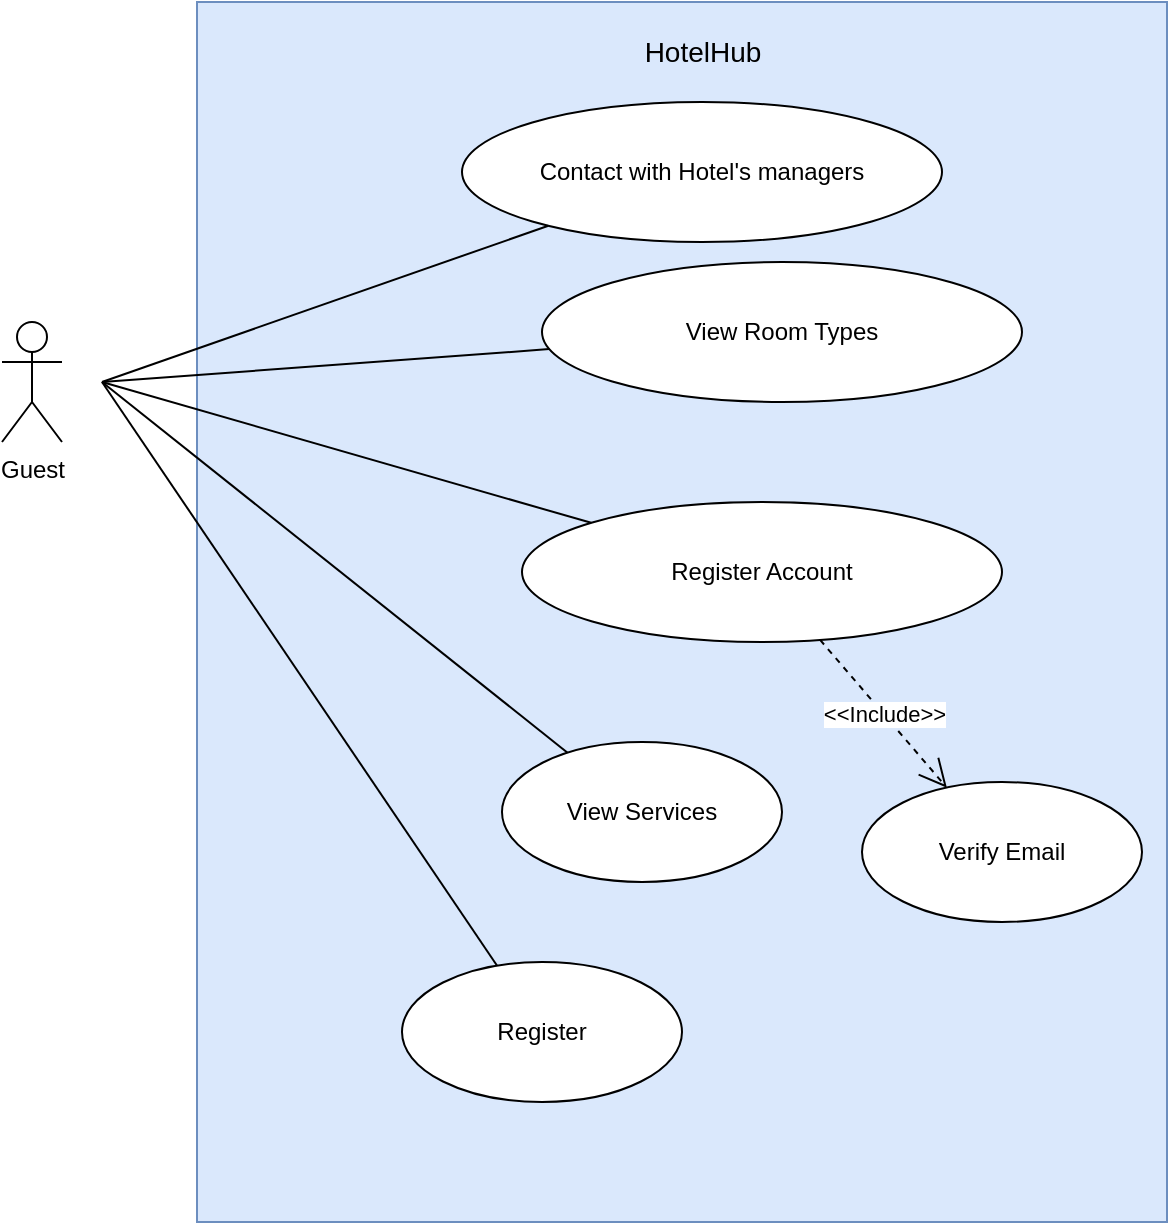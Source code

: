 <mxfile pages="4">
    <diagram name="UCs for Online-Guest" id="UUYAxm8IGaj5LylT6_vU">
        <mxGraphModel dx="1348" dy="1708" grid="1" gridSize="10" guides="1" tooltips="1" connect="1" arrows="1" fold="1" page="1" pageScale="1" pageWidth="827" pageHeight="1169" math="0" shadow="0">
            <root>
                <mxCell id="0"/>
                <mxCell id="1" parent="0"/>
                <mxCell id="2" value="" style="rounded=0;whiteSpace=wrap;html=1;fillColor=#dae8fc;strokeColor=#6c8ebf;align=left;" parent="1" vertex="1">
                    <mxGeometry x="367.5" y="-50" width="485" height="610" as="geometry"/>
                </mxCell>
                <mxCell id="gb1_gQOQjEjK0gqlClVg-5" value="Guest" style="shape=umlActor;verticalLabelPosition=bottom;verticalAlign=top;html=1;outlineConnect=0;" parent="1" vertex="1">
                    <mxGeometry x="270" y="110" width="30" height="60" as="geometry"/>
                </mxCell>
                <mxCell id="gb1_gQOQjEjK0gqlClVg-71" value="View Room Types" style="ellipse;whiteSpace=wrap;html=1;" parent="1" vertex="1">
                    <mxGeometry x="540" y="80" width="240" height="70" as="geometry"/>
                </mxCell>
                <mxCell id="gb1_gQOQjEjK0gqlClVg-74" value="" style="endArrow=none;html=1;rounded=0;" parent="1" target="gb1_gQOQjEjK0gqlClVg-71" edge="1">
                    <mxGeometry width="50" height="50" relative="1" as="geometry">
                        <mxPoint x="320" y="140" as="sourcePoint"/>
                        <mxPoint x="370" y="90" as="targetPoint"/>
                    </mxGeometry>
                </mxCell>
                <mxCell id="gb1_gQOQjEjK0gqlClVg-77" value="Register Account" style="ellipse;whiteSpace=wrap;html=1;" parent="1" vertex="1">
                    <mxGeometry x="530" y="200" width="240" height="70" as="geometry"/>
                </mxCell>
                <mxCell id="gb1_gQOQjEjK0gqlClVg-78" value="View Services" style="ellipse;whiteSpace=wrap;html=1;" parent="1" vertex="1">
                    <mxGeometry x="520" y="320" width="140" height="70" as="geometry"/>
                </mxCell>
                <mxCell id="gb1_gQOQjEjK0gqlClVg-81" value="Register" style="ellipse;whiteSpace=wrap;html=1;" parent="1" vertex="1">
                    <mxGeometry x="470" y="430" width="140" height="70" as="geometry"/>
                </mxCell>
                <mxCell id="gb1_gQOQjEjK0gqlClVg-85" value="" style="endArrow=none;html=1;rounded=0;" parent="1" target="gb1_gQOQjEjK0gqlClVg-77" edge="1">
                    <mxGeometry width="50" height="50" relative="1" as="geometry">
                        <mxPoint x="320" y="140" as="sourcePoint"/>
                        <mxPoint x="450" y="640" as="targetPoint"/>
                    </mxGeometry>
                </mxCell>
                <mxCell id="gb1_gQOQjEjK0gqlClVg-86" value="" style="endArrow=none;html=1;rounded=0;" parent="1" target="gb1_gQOQjEjK0gqlClVg-78" edge="1">
                    <mxGeometry width="50" height="50" relative="1" as="geometry">
                        <mxPoint x="320" y="140" as="sourcePoint"/>
                        <mxPoint x="450" y="640" as="targetPoint"/>
                    </mxGeometry>
                </mxCell>
                <mxCell id="gb1_gQOQjEjK0gqlClVg-89" value="" style="endArrow=none;html=1;rounded=0;" parent="1" target="gb1_gQOQjEjK0gqlClVg-81" edge="1">
                    <mxGeometry width="50" height="50" relative="1" as="geometry">
                        <mxPoint x="320" y="140" as="sourcePoint"/>
                        <mxPoint x="450" y="640" as="targetPoint"/>
                    </mxGeometry>
                </mxCell>
                <mxCell id="gb1_gQOQjEjK0gqlClVg-93" value="&amp;lt;&amp;lt;Include&amp;gt;&amp;gt;" style="endArrow=open;endSize=12;dashed=1;html=1;rounded=0;" parent="1" source="gb1_gQOQjEjK0gqlClVg-77" target="gb1_gQOQjEjK0gqlClVg-94" edge="1">
                    <mxGeometry width="160" relative="1" as="geometry">
                        <mxPoint x="670" y="280" as="sourcePoint"/>
                        <mxPoint x="510" y="470" as="targetPoint"/>
                        <Array as="points"/>
                    </mxGeometry>
                </mxCell>
                <mxCell id="gb1_gQOQjEjK0gqlClVg-94" value="Verify Email" style="ellipse;whiteSpace=wrap;html=1;" parent="1" vertex="1">
                    <mxGeometry x="700" y="340" width="140" height="70" as="geometry"/>
                </mxCell>
                <mxCell id="aTmPyMTQus4KjNJa9rsf-3" value="&lt;font style=&quot;font-size: 14px;&quot;&gt;HotelHub&lt;/font&gt;" style="text;html=1;align=center;verticalAlign=middle;resizable=0;points=[];autosize=1;strokeColor=none;fillColor=none;" parent="1" vertex="1">
                    <mxGeometry x="580" y="-40" width="80" height="30" as="geometry"/>
                </mxCell>
                <mxCell id="3" value="Contact with Hotel&#39;s managers" style="ellipse;whiteSpace=wrap;html=1;" vertex="1" parent="1">
                    <mxGeometry x="500" width="240" height="70" as="geometry"/>
                </mxCell>
                <mxCell id="4" value="" style="endArrow=none;html=1;rounded=0;" edge="1" parent="1" target="3">
                    <mxGeometry width="50" height="50" relative="1" as="geometry">
                        <mxPoint x="320" y="140" as="sourcePoint"/>
                        <mxPoint x="554" y="134" as="targetPoint"/>
                    </mxGeometry>
                </mxCell>
            </root>
        </mxGraphModel>
    </diagram>
    <diagram id="yP7Fj7oHT-WHHC3XObZ4" name="UCs for Customer">
        <mxGraphModel dx="1586" dy="634" grid="1" gridSize="10" guides="1" tooltips="1" connect="1" arrows="1" fold="1" page="1" pageScale="1" pageWidth="827" pageHeight="1169" math="0" shadow="0">
            <root>
                <mxCell id="0"/>
                <mxCell id="1" parent="0"/>
                <mxCell id="6gKidRqR57qKWLD1rREh-1" value="" style="whiteSpace=wrap;html=1;aspect=fixed;fillColor=#dae8fc;strokeColor=#6c8ebf;" parent="1" vertex="1">
                    <mxGeometry x="110" y="90" width="670" height="670" as="geometry"/>
                </mxCell>
                <mxCell id="jdnJ_0D07wWaDpS04h2k-12" value="Customer" style="shape=umlActor;verticalLabelPosition=bottom;verticalAlign=top;html=1;outlineConnect=0;" parent="1" vertex="1">
                    <mxGeometry x="30" y="370" width="30" height="60" as="geometry"/>
                </mxCell>
                <mxCell id="jdnJ_0D07wWaDpS04h2k-20" value="&lt;font style=&quot;font-size: 12px;&quot;&gt;&lt;b style=&quot;&quot;&gt;M&lt;/b&gt;&lt;/font&gt;" style="text;html=1;align=center;verticalAlign=middle;resizable=0;points=[];autosize=1;strokeColor=none;fillColor=none;" parent="1" vertex="1">
                    <mxGeometry x="20" y="350" width="30" height="30" as="geometry"/>
                </mxCell>
                <mxCell id="UQq5kFe5P4WevdxgdPki-1" value="&lt;br&gt;View Room&#39;s Types&lt;div&gt;&lt;br&gt;&lt;/div&gt;" style="ellipse;whiteSpace=wrap;html=1;" parent="1" vertex="1">
                    <mxGeometry x="205" y="150" width="180" height="50" as="geometry"/>
                </mxCell>
                <mxCell id="UQq5kFe5P4WevdxgdPki-4" value="Book Room" style="ellipse;whiteSpace=wrap;html=1;" parent="1" vertex="1">
                    <mxGeometry x="225.75" y="240" width="114.25" height="40" as="geometry"/>
                </mxCell>
                <mxCell id="UQq5kFe5P4WevdxgdPki-6" value="Make Payment" style="ellipse;whiteSpace=wrap;html=1;" parent="1" vertex="1">
                    <mxGeometry x="215.75" y="330" width="210" height="50" as="geometry"/>
                </mxCell>
                <mxCell id="UQq5kFe5P4WevdxgdPki-8" value="View Service" style="ellipse;whiteSpace=wrap;html=1;" parent="1" vertex="1">
                    <mxGeometry x="270" y="390" width="95" height="50" as="geometry"/>
                </mxCell>
                <mxCell id="UQq5kFe5P4WevdxgdPki-11" value="Booking history" style="ellipse;whiteSpace=wrap;html=1;" parent="1" vertex="1">
                    <mxGeometry x="247" y="620" width="87" height="40" as="geometry"/>
                </mxCell>
                <mxCell id="UQq5kFe5P4WevdxgdPki-13" value="Give Feedbacks" style="ellipse;whiteSpace=wrap;html=1;" parent="1" vertex="1">
                    <mxGeometry x="240" y="710" width="130" height="39.5" as="geometry"/>
                </mxCell>
                <mxCell id="UQq5kFe5P4WevdxgdPki-14" value="Check Rooms&#39; Availability" style="ellipse;whiteSpace=wrap;html=1;" parent="1" vertex="1">
                    <mxGeometry x="517" y="230" width="140" height="50" as="geometry"/>
                </mxCell>
                <mxCell id="UQq5kFe5P4WevdxgdPki-15" value="Login" style="ellipse;whiteSpace=wrap;html=1;" parent="1" vertex="1">
                    <mxGeometry x="657" y="400" width="90" height="50" as="geometry"/>
                </mxCell>
                <mxCell id="UQq5kFe5P4WevdxgdPki-16" value="Gain Loyalty Points" style="ellipse;whiteSpace=wrap;html=1;" parent="1" vertex="1">
                    <mxGeometry x="231.25" y="530" width="118.5" height="50" as="geometry"/>
                </mxCell>
                <mxCell id="UQq5kFe5P4WevdxgdPki-18" value="&lt;span data-end=&quot;362&quot; data-start=&quot;339&quot;&gt;Apply Discount Code&lt;/span&gt;" style="ellipse;whiteSpace=wrap;html=1;" parent="1" vertex="1">
                    <mxGeometry x="440" y="400" width="140" height="50" as="geometry"/>
                </mxCell>
                <mxCell id="UQq5kFe5P4WevdxgdPki-19" value="&amp;lt;&amp;lt;Include&amp;gt;&amp;gt;" style="endArrow=open;endSize=12;dashed=1;html=1;rounded=0;exitX=1;exitY=0;exitDx=0;exitDy=0;entryX=0.387;entryY=1.009;entryDx=0;entryDy=0;entryPerimeter=0;" parent="1" source="UQq5kFe5P4WevdxgdPki-11" target="UQq5kFe5P4WevdxgdPki-15" edge="1">
                    <mxGeometry width="160" relative="1" as="geometry">
                        <mxPoint x="380" y="629.29" as="sourcePoint"/>
                        <mxPoint x="540" y="629.29" as="targetPoint"/>
                    </mxGeometry>
                </mxCell>
                <mxCell id="UQq5kFe5P4WevdxgdPki-21" value="" style="endArrow=block;dashed=1;endFill=0;endSize=12;html=1;rounded=0;entryX=1;entryY=1;entryDx=0;entryDy=0;exitX=0;exitY=0;exitDx=0;exitDy=0;" parent="1" source="UQq5kFe5P4WevdxgdPki-18" target="UQq5kFe5P4WevdxgdPki-6" edge="1">
                    <mxGeometry width="160" relative="1" as="geometry">
                        <mxPoint x="340" y="430" as="sourcePoint"/>
                        <mxPoint x="500" y="430" as="targetPoint"/>
                    </mxGeometry>
                </mxCell>
                <mxCell id="UQq5kFe5P4WevdxgdPki-23" value="&amp;lt;&amp;lt;Extend&amp;gt;&amp;gt;" style="edgeLabel;html=1;align=center;verticalAlign=middle;resizable=0;points=[];" parent="UQq5kFe5P4WevdxgdPki-21" connectable="0" vertex="1">
                    <mxGeometry x="0.058" y="1" relative="1" as="geometry">
                        <mxPoint x="-1" as="offset"/>
                    </mxGeometry>
                </mxCell>
                <mxCell id="UQq5kFe5P4WevdxgdPki-22" value="&amp;lt;&amp;lt;Include&amp;gt;&amp;gt;" style="endArrow=open;endSize=12;dashed=1;html=1;rounded=0;entryX=0;entryY=0;entryDx=0;entryDy=0;exitX=0.956;exitY=0.886;exitDx=0;exitDy=0;exitPerimeter=0;" parent="1" source="UQq5kFe5P4WevdxgdPki-4" target="UQq5kFe5P4WevdxgdPki-15" edge="1">
                    <mxGeometry width="160" relative="1" as="geometry">
                        <mxPoint x="340" y="430" as="sourcePoint"/>
                        <mxPoint x="500" y="430" as="targetPoint"/>
                    </mxGeometry>
                </mxCell>
                <mxCell id="UQq5kFe5P4WevdxgdPki-24" value="&amp;lt;&amp;lt;Include&amp;gt;&amp;gt;" style="endArrow=open;endSize=12;dashed=1;html=1;rounded=0;" parent="1" edge="1">
                    <mxGeometry width="160" relative="1" as="geometry">
                        <mxPoint x="340" y="270" as="sourcePoint"/>
                        <mxPoint x="527" y="270" as="targetPoint"/>
                    </mxGeometry>
                </mxCell>
                <mxCell id="UQq5kFe5P4WevdxgdPki-25" value="&amp;lt;&amp;lt;Include&amp;gt;&amp;gt;" style="endArrow=open;endSize=12;dashed=1;html=1;rounded=0;exitX=0.339;exitY=1.032;exitDx=0;exitDy=0;exitPerimeter=0;entryX=0.232;entryY=0.123;entryDx=0;entryDy=0;entryPerimeter=0;" parent="1" source="UQq5kFe5P4WevdxgdPki-4" target="UQq5kFe5P4WevdxgdPki-6" edge="1">
                    <mxGeometry x="0.046" y="46" width="160" relative="1" as="geometry">
                        <mxPoint x="70" y="530" as="sourcePoint"/>
                        <mxPoint x="230" y="530" as="targetPoint"/>
                        <mxPoint as="offset"/>
                    </mxGeometry>
                </mxCell>
                <mxCell id="UQq5kFe5P4WevdxgdPki-26" value="" style="endArrow=none;html=1;rounded=0;entryX=0.044;entryY=0.706;entryDx=0;entryDy=0;entryPerimeter=0;" parent="1" target="UQq5kFe5P4WevdxgdPki-1" edge="1">
                    <mxGeometry width="50" height="50" relative="1" as="geometry">
                        <mxPoint x="70" y="400" as="sourcePoint"/>
                        <mxPoint x="390" y="440" as="targetPoint"/>
                    </mxGeometry>
                </mxCell>
                <mxCell id="UQq5kFe5P4WevdxgdPki-27" value="" style="endArrow=none;html=1;rounded=0;entryX=0.047;entryY=0.832;entryDx=0;entryDy=0;entryPerimeter=0;" parent="1" target="UQq5kFe5P4WevdxgdPki-4" edge="1">
                    <mxGeometry width="50" height="50" relative="1" as="geometry">
                        <mxPoint x="70" y="400" as="sourcePoint"/>
                        <mxPoint x="232" y="300" as="targetPoint"/>
                    </mxGeometry>
                </mxCell>
                <mxCell id="UQq5kFe5P4WevdxgdPki-28" value="" style="endArrow=none;html=1;rounded=0;entryX=0;entryY=0.5;entryDx=0;entryDy=0;" parent="1" target="UQq5kFe5P4WevdxgdPki-6" edge="1">
                    <mxGeometry width="50" height="50" relative="1" as="geometry">
                        <mxPoint x="70" y="400" as="sourcePoint"/>
                        <mxPoint x="390" y="440" as="targetPoint"/>
                    </mxGeometry>
                </mxCell>
                <mxCell id="UQq5kFe5P4WevdxgdPki-30" value="" style="endArrow=none;html=1;rounded=0;entryX=0;entryY=0.5;entryDx=0;entryDy=0;" parent="1" target="UQq5kFe5P4WevdxgdPki-8" edge="1">
                    <mxGeometry width="50" height="50" relative="1" as="geometry">
                        <mxPoint x="70" y="400" as="sourcePoint"/>
                        <mxPoint x="385" y="480" as="targetPoint"/>
                    </mxGeometry>
                </mxCell>
                <mxCell id="UQq5kFe5P4WevdxgdPki-32" value="" style="endArrow=none;html=1;rounded=0;entryX=0;entryY=0;entryDx=0;entryDy=0;" parent="1" target="UQq5kFe5P4WevdxgdPki-16" edge="1">
                    <mxGeometry width="50" height="50" relative="1" as="geometry">
                        <mxPoint x="70" y="400" as="sourcePoint"/>
                        <mxPoint x="390" y="440" as="targetPoint"/>
                    </mxGeometry>
                </mxCell>
                <mxCell id="UQq5kFe5P4WevdxgdPki-33" value="" style="endArrow=none;html=1;rounded=0;entryX=0.056;entryY=0.246;entryDx=0;entryDy=0;entryPerimeter=0;" parent="1" target="UQq5kFe5P4WevdxgdPki-11" edge="1">
                    <mxGeometry width="50" height="50" relative="1" as="geometry">
                        <mxPoint x="70" y="400" as="sourcePoint"/>
                        <mxPoint x="140" y="670" as="targetPoint"/>
                    </mxGeometry>
                </mxCell>
                <mxCell id="UQq5kFe5P4WevdxgdPki-34" value="" style="endArrow=none;html=1;rounded=0;entryX=0;entryY=0;entryDx=0;entryDy=0;" parent="1" target="UQq5kFe5P4WevdxgdPki-13" edge="1">
                    <mxGeometry width="50" height="50" relative="1" as="geometry">
                        <mxPoint x="70" y="400" as="sourcePoint"/>
                        <mxPoint x="390" y="440" as="targetPoint"/>
                    </mxGeometry>
                </mxCell>
                <mxCell id="mRIiTU6XPGJrWF04GFpg-1" value="&lt;font style=&quot;font-size: 18px;&quot;&gt;HotelHub&lt;/font&gt;" style="text;html=1;align=center;verticalAlign=middle;resizable=0;points=[];autosize=1;strokeColor=none;fillColor=none;" parent="1" vertex="1">
                    <mxGeometry x="397" y="105" width="100" height="40" as="geometry"/>
                </mxCell>
            </root>
        </mxGraphModel>
    </diagram>
    <diagram id="q-ga9_ek5Ry9_F8F7PjM" name="UCs for Receptionist">
        <mxGraphModel dx="1348" dy="539" grid="1" gridSize="10" guides="1" tooltips="1" connect="1" arrows="1" fold="1" page="1" pageScale="1" pageWidth="827" pageHeight="1169" math="0" shadow="0">
            <root>
                <mxCell id="0"/>
                <mxCell id="1" parent="0"/>
                <mxCell id="oM3ZgBSk0WkF0WwjBXat-1" value="" style="rounded=0;whiteSpace=wrap;html=1;fillColor=#dae8fc;strokeColor=#6c8ebf;" parent="1" vertex="1">
                    <mxGeometry x="130" y="200" width="630" height="820" as="geometry"/>
                </mxCell>
                <mxCell id="DQ7Vff3KMetGuW1LnDB--1" value="Receptionist&lt;div&gt;&lt;br&gt;&lt;/div&gt;" style="shape=umlActor;verticalLabelPosition=bottom;verticalAlign=top;html=1;outlineConnect=0;" parent="1" vertex="1">
                    <mxGeometry x="20" y="490" width="30" height="60" as="geometry"/>
                </mxCell>
                <mxCell id="DQ7Vff3KMetGuW1LnDB--4" value="&lt;div&gt;View Room List&lt;/div&gt;&lt;div&gt;&lt;br&gt;&lt;/div&gt;&lt;div&gt;Search&lt;/div&gt;&lt;div&gt;Sort&amp;nbsp;&lt;/div&gt;&lt;div&gt;&lt;br&gt;&lt;/div&gt;" style="ellipse;whiteSpace=wrap;html=1;" parent="1" vertex="1">
                    <mxGeometry x="220" y="290" width="220" height="80" as="geometry"/>
                </mxCell>
                <mxCell id="DQ7Vff3KMetGuW1LnDB--5" value="" style="endArrow=none;html=1;rounded=0;fontSize=12;startSize=8;endSize=8;curved=1;entryX=0.946;entryY=0.303;entryDx=0;entryDy=0;entryPerimeter=0;exitX=0.045;exitY=0.314;exitDx=0;exitDy=0;exitPerimeter=0;" parent="1" source="DQ7Vff3KMetGuW1LnDB--4" target="DQ7Vff3KMetGuW1LnDB--4" edge="1">
                    <mxGeometry width="50" height="50" relative="1" as="geometry">
                        <mxPoint x="210" y="370" as="sourcePoint"/>
                        <mxPoint x="460" y="360" as="targetPoint"/>
                    </mxGeometry>
                </mxCell>
                <mxCell id="DQ7Vff3KMetGuW1LnDB--6" value="Update Room Status" style="ellipse;whiteSpace=wrap;html=1;" parent="1" vertex="1">
                    <mxGeometry x="240" y="410" width="160" height="50" as="geometry"/>
                </mxCell>
                <mxCell id="DQ7Vff3KMetGuW1LnDB--7" value="&lt;div&gt;View Customer List&lt;/div&gt;&lt;div&gt;&lt;br&gt;&lt;/div&gt;&lt;div&gt;Search&lt;/div&gt;&lt;div&gt;Sort&amp;nbsp;&lt;/div&gt;&lt;div&gt;&lt;br&gt;&lt;/div&gt;" style="ellipse;whiteSpace=wrap;html=1;" parent="1" vertex="1">
                    <mxGeometry x="210" y="500" width="220" height="80" as="geometry"/>
                </mxCell>
                <mxCell id="DQ7Vff3KMetGuW1LnDB--8" value="" style="endArrow=none;html=1;rounded=0;fontSize=12;startSize=8;endSize=8;curved=1;entryX=0.955;entryY=0.294;entryDx=0;entryDy=0;entryPerimeter=0;" parent="1" target="DQ7Vff3KMetGuW1LnDB--7" edge="1">
                    <mxGeometry width="50" height="50" relative="1" as="geometry">
                        <mxPoint x="220" y="524" as="sourcePoint"/>
                        <mxPoint x="420" y="610" as="targetPoint"/>
                    </mxGeometry>
                </mxCell>
                <mxCell id="DQ7Vff3KMetGuW1LnDB--9" value="Walk-in Booking Acceptance" style="ellipse;whiteSpace=wrap;html=1;" parent="1" vertex="1">
                    <mxGeometry x="275" y="620" width="190" height="40" as="geometry"/>
                </mxCell>
                <mxCell id="DQ7Vff3KMetGuW1LnDB--10" value="Modify Booking" style="ellipse;whiteSpace=wrap;html=1;" parent="1" vertex="1">
                    <mxGeometry x="330" y="710" width="120" height="60" as="geometry"/>
                </mxCell>
                <mxCell id="DQ7Vff3KMetGuW1LnDB--11" value="Receive Payment" style="ellipse;whiteSpace=wrap;html=1;" parent="1" vertex="1">
                    <mxGeometry x="380" y="810" width="115" height="60" as="geometry"/>
                </mxCell>
                <mxCell id="DQ7Vff3KMetGuW1LnDB--12" value="Generate Invoice" style="ellipse;whiteSpace=wrap;html=1;" parent="1" vertex="1">
                    <mxGeometry x="227.5" y="940" width="120" height="60" as="geometry"/>
                </mxCell>
                <mxCell id="DQ7Vff3KMetGuW1LnDB--13" value="Search" style="ellipse;whiteSpace=wrap;html=1;" parent="1" vertex="1">
                    <mxGeometry x="620" y="290" width="110" height="55" as="geometry"/>
                </mxCell>
                <mxCell id="DQ7Vff3KMetGuW1LnDB--14" value="Sort" style="ellipse;whiteSpace=wrap;html=1;" parent="1" vertex="1">
                    <mxGeometry x="580" y="420" width="100" height="50" as="geometry"/>
                </mxCell>
                <mxCell id="DQ7Vff3KMetGuW1LnDB--15" value="Search" style="ellipse;whiteSpace=wrap;html=1;" parent="1" vertex="1">
                    <mxGeometry x="640" y="530" width="110" height="55" as="geometry"/>
                </mxCell>
                <mxCell id="DQ7Vff3KMetGuW1LnDB--16" value="Sort" style="ellipse;whiteSpace=wrap;html=1;" parent="1" vertex="1">
                    <mxGeometry x="590" y="640" width="100" height="50" as="geometry"/>
                </mxCell>
                <mxCell id="DQ7Vff3KMetGuW1LnDB--17" value="View Booking Details" style="ellipse;whiteSpace=wrap;html=1;" parent="1" vertex="1">
                    <mxGeometry x="520" y="790" width="180" height="60" as="geometry"/>
                </mxCell>
                <mxCell id="DQ7Vff3KMetGuW1LnDB--18" value="&amp;lt;&amp;lt;include&amp;gt;&amp;gt;" style="endArrow=open;endSize=12;dashed=1;html=1;rounded=0;fontSize=12;curved=1;exitX=1;exitY=0.5;exitDx=0;exitDy=0;" parent="1" source="DQ7Vff3KMetGuW1LnDB--10" target="DQ7Vff3KMetGuW1LnDB--17" edge="1">
                    <mxGeometry width="160" relative="1" as="geometry">
                        <mxPoint x="360" y="779.44" as="sourcePoint"/>
                        <mxPoint x="510" y="779" as="targetPoint"/>
                    </mxGeometry>
                </mxCell>
                <mxCell id="DQ7Vff3KMetGuW1LnDB--19" value="&amp;lt;&amp;lt;Extend&amp;gt;&amp;gt;" style="endArrow=open;endSize=12;dashed=1;html=1;rounded=0;fontSize=12;curved=1;entryX=0.975;entryY=0.694;entryDx=0;entryDy=0;entryPerimeter=0;exitX=0;exitY=0;exitDx=0;exitDy=0;" parent="1" source="DQ7Vff3KMetGuW1LnDB--16" target="DQ7Vff3KMetGuW1LnDB--7" edge="1">
                    <mxGeometry x="-0.099" y="-4" width="160" relative="1" as="geometry">
                        <mxPoint x="420" y="700" as="sourcePoint"/>
                        <mxPoint x="580" y="700" as="targetPoint"/>
                        <Array as="points">
                            <mxPoint x="520" y="610"/>
                        </Array>
                        <mxPoint as="offset"/>
                    </mxGeometry>
                </mxCell>
                <mxCell id="DQ7Vff3KMetGuW1LnDB--20" value="&amp;lt;&amp;lt;Extend&amp;gt;&amp;gt;" style="endArrow=open;endSize=12;dashed=1;html=1;rounded=0;fontSize=12;curved=1;entryX=1;entryY=0.5;entryDx=0;entryDy=0;" parent="1" target="DQ7Vff3KMetGuW1LnDB--7" edge="1">
                    <mxGeometry x="0.2" y="-1" width="160" relative="1" as="geometry">
                        <mxPoint x="640" y="540" as="sourcePoint"/>
                        <mxPoint x="440" y="549" as="targetPoint"/>
                        <Array as="points">
                            <mxPoint x="660" y="550"/>
                            <mxPoint x="540" y="540"/>
                        </Array>
                        <mxPoint as="offset"/>
                    </mxGeometry>
                </mxCell>
                <mxCell id="DQ7Vff3KMetGuW1LnDB--21" value="&amp;lt;&amp;lt;Extend&amp;gt;&amp;gt;" style="endArrow=open;endSize=12;dashed=1;html=1;rounded=0;fontSize=12;curved=1;entryX=0.975;entryY=0.694;entryDx=0;entryDy=0;entryPerimeter=0;exitX=0;exitY=0;exitDx=0;exitDy=0;" parent="1" edge="1">
                    <mxGeometry x="-0.1" y="-4" width="160" relative="1" as="geometry">
                        <mxPoint x="584" y="432" as="sourcePoint"/>
                        <mxPoint x="414" y="360" as="targetPoint"/>
                        <Array as="points">
                            <mxPoint x="500" y="394"/>
                        </Array>
                        <mxPoint as="offset"/>
                    </mxGeometry>
                </mxCell>
                <mxCell id="DQ7Vff3KMetGuW1LnDB--22" value="&amp;lt;&amp;lt;Extend&amp;gt;&amp;gt;" style="endArrow=open;endSize=12;dashed=1;html=1;rounded=0;fontSize=12;curved=1;entryX=0.975;entryY=0.694;entryDx=0;entryDy=0;entryPerimeter=0;exitX=0;exitY=0.5;exitDx=0;exitDy=0;" parent="1" source="DQ7Vff3KMetGuW1LnDB--13" edge="1">
                    <mxGeometry x="-0.0" y="1" width="160" relative="1" as="geometry">
                        <mxPoint x="610" y="392" as="sourcePoint"/>
                        <mxPoint x="440" y="320" as="targetPoint"/>
                        <Array as="points"/>
                        <mxPoint as="offset"/>
                    </mxGeometry>
                </mxCell>
                <mxCell id="DQ7Vff3KMetGuW1LnDB--23" value="" style="endArrow=none;html=1;rounded=0;fontSize=12;startSize=8;endSize=8;curved=1;entryX=0.053;entryY=0.7;entryDx=0;entryDy=0;entryPerimeter=0;" parent="1" target="DQ7Vff3KMetGuW1LnDB--4" edge="1">
                    <mxGeometry width="50" height="50" relative="1" as="geometry">
                        <mxPoint x="70" y="550" as="sourcePoint"/>
                        <mxPoint x="190" y="354" as="targetPoint"/>
                    </mxGeometry>
                </mxCell>
                <mxCell id="DQ7Vff3KMetGuW1LnDB--24" value="" style="endArrow=none;html=1;rounded=0;fontSize=12;startSize=8;endSize=8;curved=1;entryX=0.07;entryY=0.745;entryDx=0;entryDy=0;entryPerimeter=0;" parent="1" target="DQ7Vff3KMetGuW1LnDB--6" edge="1">
                    <mxGeometry width="50" height="50" relative="1" as="geometry">
                        <mxPoint x="70" y="550" as="sourcePoint"/>
                        <mxPoint x="252" y="470" as="targetPoint"/>
                    </mxGeometry>
                </mxCell>
                <mxCell id="DQ7Vff3KMetGuW1LnDB--25" value="" style="endArrow=none;html=1;rounded=0;fontSize=12;startSize=8;endSize=8;curved=1;entryX=0.25;entryY=0.062;entryDx=0;entryDy=0;entryPerimeter=0;" parent="1" target="DQ7Vff3KMetGuW1LnDB--9" edge="1">
                    <mxGeometry width="50" height="50" relative="1" as="geometry">
                        <mxPoint x="70" y="550" as="sourcePoint"/>
                        <mxPoint x="260" y="640" as="targetPoint"/>
                    </mxGeometry>
                </mxCell>
                <mxCell id="DQ7Vff3KMetGuW1LnDB--26" value="" style="endArrow=none;html=1;rounded=0;fontSize=12;startSize=8;endSize=8;curved=1;entryX=0.015;entryY=0.386;entryDx=0;entryDy=0;entryPerimeter=0;" parent="1" target="DQ7Vff3KMetGuW1LnDB--7" edge="1">
                    <mxGeometry width="50" height="50" relative="1" as="geometry">
                        <mxPoint x="70" y="550" as="sourcePoint"/>
                        <mxPoint x="200" y="520" as="targetPoint"/>
                    </mxGeometry>
                </mxCell>
                <mxCell id="DQ7Vff3KMetGuW1LnDB--27" value="" style="endArrow=none;html=1;rounded=0;fontSize=12;startSize=8;endSize=8;curved=1;" parent="1" target="DQ7Vff3KMetGuW1LnDB--10" edge="1">
                    <mxGeometry width="50" height="50" relative="1" as="geometry">
                        <mxPoint x="70" y="550" as="sourcePoint"/>
                        <mxPoint x="390" y="640" as="targetPoint"/>
                    </mxGeometry>
                </mxCell>
                <mxCell id="DQ7Vff3KMetGuW1LnDB--28" value="" style="endArrow=none;html=1;rounded=0;fontSize=12;startSize=8;endSize=8;curved=1;entryX=0;entryY=0;entryDx=0;entryDy=0;" parent="1" target="DQ7Vff3KMetGuW1LnDB--11" edge="1">
                    <mxGeometry width="50" height="50" relative="1" as="geometry">
                        <mxPoint x="70" y="550" as="sourcePoint"/>
                        <mxPoint x="240" y="660" as="targetPoint"/>
                    </mxGeometry>
                </mxCell>
                <mxCell id="DQ7Vff3KMetGuW1LnDB--29" value="" style="endArrow=none;html=1;rounded=0;fontSize=12;startSize=8;endSize=8;curved=1;entryX=0.09;entryY=0.233;entryDx=0;entryDy=0;entryPerimeter=0;" parent="1" target="DQ7Vff3KMetGuW1LnDB--12" edge="1">
                    <mxGeometry width="50" height="50" relative="1" as="geometry">
                        <mxPoint x="70" y="550" as="sourcePoint"/>
                        <mxPoint x="240" y="820" as="targetPoint"/>
                    </mxGeometry>
                </mxCell>
                <mxCell id="hLy27A7NQkv5bNYfbLKX-1" value="&lt;font style=&quot;font-size: 18px;&quot;&gt;HotelHub&lt;/font&gt;" style="text;html=1;align=center;verticalAlign=middle;resizable=0;points=[];autosize=1;strokeColor=none;fillColor=none;" parent="1" vertex="1">
                    <mxGeometry x="395" y="210" width="100" height="40" as="geometry"/>
                </mxCell>
                <mxCell id="aAznNovfPppVANw-q823-1" value="Check In/Out Confirmation" style="ellipse;whiteSpace=wrap;html=1;" vertex="1" parent="1">
                    <mxGeometry x="250" y="850" width="115" height="60" as="geometry"/>
                </mxCell>
                <mxCell id="aAznNovfPppVANw-q823-2" value="" style="endArrow=none;html=1;rounded=0;fontSize=12;startSize=8;endSize=8;curved=1;" edge="1" parent="1" target="aAznNovfPppVANw-q823-1">
                    <mxGeometry width="50" height="50" relative="1" as="geometry">
                        <mxPoint x="70" y="550" as="sourcePoint"/>
                        <mxPoint x="375" y="829" as="targetPoint"/>
                    </mxGeometry>
                </mxCell>
                <mxCell id="aAznNovfPppVANw-q823-3" value="&lt;span style=&quot;color: rgb(0, 0, 0); text-align: start; font-size: 10pt; font-family: Arial;&quot; data-sheets-root=&quot;1&quot;&gt;Assign room to booking orders page&lt;/span&gt;" style="ellipse;whiteSpace=wrap;html=1;" vertex="1" parent="1">
                    <mxGeometry x="400" y="880" width="140" height="60" as="geometry"/>
                </mxCell>
                <mxCell id="aAznNovfPppVANw-q823-4" value="" style="endArrow=none;html=1;rounded=0;fontSize=12;startSize=8;endSize=8;curved=1;entryX=0.057;entryY=0.283;entryDx=0;entryDy=0;entryPerimeter=0;" edge="1" parent="1" target="aAznNovfPppVANw-q823-3">
                    <mxGeometry width="50" height="50" relative="1" as="geometry">
                        <mxPoint x="70" y="550" as="sourcePoint"/>
                        <mxPoint x="407" y="829" as="targetPoint"/>
                    </mxGeometry>
                </mxCell>
            </root>
        </mxGraphModel>
    </diagram>
    <diagram id="BgvCkpG7qa3365wtNF8l" name="UCs for Manager">
        <mxGraphModel dx="5284" dy="2913" grid="1" gridSize="10" guides="1" tooltips="1" connect="1" arrows="1" fold="1" page="0" pageScale="1" pageWidth="827" pageHeight="1169" background="none" math="0" shadow="0">
            <root>
                <mxCell id="0"/>
                <mxCell id="1" parent="0"/>
                <mxCell id="AE3sRVwCtPUi37FoBuNn-4" value="" style="rounded=0;whiteSpace=wrap;html=1;fillColor=#dae8fc;strokeColor=#6c8ebf;" parent="1" vertex="1">
                    <mxGeometry x="-3630" y="-2390" width="1010" height="1730" as="geometry"/>
                </mxCell>
                <mxCell id="LJJnT18B9IQdikHcgreg-1" value="Manager" style="shape=umlActor;verticalLabelPosition=bottom;verticalAlign=top;html=1;" parent="1" vertex="1">
                    <mxGeometry x="-3710" y="-1720" width="30" height="60" as="geometry"/>
                </mxCell>
                <mxCell id="LJJnT18B9IQdikHcgreg-4" value="Receptionist" style="shape=umlActor;verticalLabelPosition=bottom;verticalAlign=top;html=1;" parent="1" vertex="1">
                    <mxGeometry x="-3710" y="-1920" width="30" height="60" as="geometry"/>
                </mxCell>
                <mxCell id="LJJnT18B9IQdikHcgreg-5" value="" style="endArrow=block;endSize=16;endFill=0;html=1;rounded=0;fontSize=12;curved=1;" parent="1" edge="1">
                    <mxGeometry width="160" relative="1" as="geometry">
                        <mxPoint x="-3695.34" y="-1730" as="sourcePoint"/>
                        <mxPoint x="-3695.34" y="-1830" as="targetPoint"/>
                    </mxGeometry>
                </mxCell>
                <mxCell id="LJJnT18B9IQdikHcgreg-7" value="&lt;b&gt;M&lt;/b&gt;" style="text;html=1;align=center;verticalAlign=middle;resizable=0;points=[];autosize=1;strokeColor=none;fillColor=none;fontSize=16;" parent="1" vertex="1">
                    <mxGeometry x="-3725" y="-1740" width="40" height="30" as="geometry"/>
                </mxCell>
                <mxCell id="LJJnT18B9IQdikHcgreg-8" value="&lt;b&gt;a&lt;/b&gt;" style="text;html=1;align=center;verticalAlign=middle;resizable=0;points=[];autosize=1;strokeColor=none;fillColor=none;fontSize=16;" parent="1" vertex="1">
                    <mxGeometry x="-3720" y="-1940" width="30" height="30" as="geometry"/>
                </mxCell>
                <mxCell id="LJJnT18B9IQdikHcgreg-9" value="Management Room" style="ellipse;whiteSpace=wrap;html=1;" parent="1" vertex="1">
                    <mxGeometry x="-3460" y="-2300" width="200" height="70" as="geometry"/>
                </mxCell>
                <mxCell id="LJJnT18B9IQdikHcgreg-11" value="Update Customer Info" style="ellipse;whiteSpace=wrap;html=1;" parent="1" vertex="1">
                    <mxGeometry x="-3460" y="-2060" width="200" height="70" as="geometry"/>
                </mxCell>
                <mxCell id="LJJnT18B9IQdikHcgreg-12" value="Add New Room" style="ellipse;whiteSpace=wrap;html=1;" parent="1" vertex="1">
                    <mxGeometry x="-3080" y="-2330" width="190" height="70" as="geometry"/>
                </mxCell>
                <mxCell id="LJJnT18B9IQdikHcgreg-13" value="Edit Room Details" style="ellipse;whiteSpace=wrap;html=1;" parent="1" vertex="1">
                    <mxGeometry x="-3080" y="-2180" width="190" height="70" as="geometry"/>
                </mxCell>
                <mxCell id="LJJnT18B9IQdikHcgreg-14" value="Delete Room" style="ellipse;whiteSpace=wrap;html=1;" parent="1" vertex="1">
                    <mxGeometry x="-3080" y="-2050" width="170" height="70" as="geometry"/>
                </mxCell>
                <mxCell id="LJJnT18B9IQdikHcgreg-15" style="edgeStyle=none;curved=1;rounded=0;orthogonalLoop=1;jettySize=auto;html=1;exitX=0.5;exitY=1;exitDx=0;exitDy=0;fontSize=12;startSize=8;endSize=8;" parent="1" source="LJJnT18B9IQdikHcgreg-13" target="LJJnT18B9IQdikHcgreg-13" edge="1">
                    <mxGeometry relative="1" as="geometry"/>
                </mxCell>
                <mxCell id="LJJnT18B9IQdikHcgreg-16" value="Management Bookings" style="ellipse;whiteSpace=wrap;html=1;" parent="1" vertex="1">
                    <mxGeometry x="-3420" y="-1950" width="240" height="70" as="geometry"/>
                </mxCell>
                <mxCell id="LJJnT18B9IQdikHcgreg-17" value="View All Bookings" style="ellipse;whiteSpace=wrap;html=1;" parent="1" vertex="1">
                    <mxGeometry x="-2890" y="-1940" width="190" height="70" as="geometry"/>
                </mxCell>
                <mxCell id="LJJnT18B9IQdikHcgreg-18" value="Confirm Payment" style="ellipse;whiteSpace=wrap;html=1;" parent="1" vertex="1">
                    <mxGeometry x="-3420" y="-1820" width="170" height="70" as="geometry"/>
                </mxCell>
                <mxCell id="LJJnT18B9IQdikHcgreg-19" value="View Revenue Reports" style="ellipse;whiteSpace=wrap;html=1;" parent="1" vertex="1">
                    <mxGeometry x="-3260" y="-1740" width="190" height="70" as="geometry"/>
                </mxCell>
                <mxCell id="LJJnT18B9IQdikHcgreg-20" value="Management Employee" style="ellipse;whiteSpace=wrap;html=1;" parent="1" vertex="1">
                    <mxGeometry x="-3470" y="-1680" width="200" height="70" as="geometry"/>
                </mxCell>
                <mxCell id="LJJnT18B9IQdikHcgreg-21" value="Assign Roles" style="ellipse;whiteSpace=wrap;html=1;" parent="1" vertex="1">
                    <mxGeometry x="-3440" y="-1510" width="140" height="70" as="geometry"/>
                </mxCell>
                <mxCell id="LJJnT18B9IQdikHcgreg-22" value="Management Service" style="ellipse;whiteSpace=wrap;html=1;" parent="1" vertex="1">
                    <mxGeometry x="-3420" y="-1390" width="200" height="70" as="geometry"/>
                </mxCell>
                <mxCell id="LJJnT18B9IQdikHcgreg-23" value="Management Utility" style="ellipse;whiteSpace=wrap;html=1;" parent="1" vertex="1">
                    <mxGeometry x="-3460" y="-1250" width="200" height="70" as="geometry"/>
                </mxCell>
                <mxCell id="LJJnT18B9IQdikHcgreg-24" value="View Service" style="ellipse;whiteSpace=wrap;html=1;" parent="1" vertex="1">
                    <mxGeometry x="-3160" y="-1570" width="140" height="70" as="geometry"/>
                </mxCell>
                <mxCell id="LJJnT18B9IQdikHcgreg-25" value="Add Service" style="ellipse;whiteSpace=wrap;html=1;" parent="1" vertex="1">
                    <mxGeometry x="-2930" y="-1540" width="140" height="70" as="geometry"/>
                </mxCell>
                <mxCell id="LJJnT18B9IQdikHcgreg-26" value="Update Service" style="ellipse;whiteSpace=wrap;html=1;" parent="1" vertex="1">
                    <mxGeometry x="-2800" y="-1430" width="140" height="70" as="geometry"/>
                </mxCell>
                <mxCell id="LJJnT18B9IQdikHcgreg-27" value="Delete Service" style="ellipse;whiteSpace=wrap;html=1;" parent="1" vertex="1">
                    <mxGeometry x="-2840" y="-1310" width="140" height="70" as="geometry"/>
                </mxCell>
                <mxCell id="LJJnT18B9IQdikHcgreg-28" value="Add Utility" style="ellipse;whiteSpace=wrap;html=1;" parent="1" vertex="1">
                    <mxGeometry x="-3090" y="-1250" width="140" height="70" as="geometry"/>
                </mxCell>
                <mxCell id="LJJnT18B9IQdikHcgreg-29" value="Delete Utility" style="ellipse;whiteSpace=wrap;html=1;" parent="1" vertex="1">
                    <mxGeometry x="-3380" y="-1070" width="140" height="70" as="geometry"/>
                </mxCell>
                <mxCell id="LJJnT18B9IQdikHcgreg-30" value="Update Promotion" style="ellipse;whiteSpace=wrap;html=1;" parent="1" vertex="1">
                    <mxGeometry x="-3170" y="-1140" width="140" height="70" as="geometry"/>
                </mxCell>
                <mxCell id="LJJnT18B9IQdikHcgreg-31" value="Management Promotion&lt;div&gt;&lt;br&gt;&lt;/div&gt;&lt;div&gt;&lt;br&gt;&lt;/div&gt;&lt;div&gt;&lt;br&gt;&lt;/div&gt;&lt;div&gt;Send&amp;nbsp;promotion&lt;/div&gt;" style="ellipse;whiteSpace=wrap;html=1;" parent="1" vertex="1">
                    <mxGeometry x="-3510" y="-900" width="380" height="90" as="geometry"/>
                </mxCell>
                <mxCell id="LJJnT18B9IQdikHcgreg-32" value="Add Promotion" style="ellipse;whiteSpace=wrap;html=1;" parent="1" vertex="1">
                    <mxGeometry x="-2990" y="-1040" width="190" height="70" as="geometry"/>
                </mxCell>
                <mxCell id="LJJnT18B9IQdikHcgreg-33" value="Update Promotion" style="ellipse;whiteSpace=wrap;html=1;" parent="1" vertex="1">
                    <mxGeometry x="-2865" y="-930" width="215" height="70" as="geometry"/>
                </mxCell>
                <mxCell id="LJJnT18B9IQdikHcgreg-35" value="Delete Promotion" style="ellipse;whiteSpace=wrap;html=1;" parent="1" vertex="1">
                    <mxGeometry x="-2980" y="-790" width="210" height="70" as="geometry"/>
                </mxCell>
                <mxCell id="LJJnT18B9IQdikHcgreg-36" value="" style="endArrow=none;html=1;rounded=0;fontSize=12;startSize=8;endSize=8;curved=1;entryX=0;entryY=0.5;entryDx=0;entryDy=0;" parent="1" target="LJJnT18B9IQdikHcgreg-18" edge="1">
                    <mxGeometry width="50" height="50" relative="1" as="geometry">
                        <mxPoint x="-3670" y="-1700" as="sourcePoint"/>
                        <mxPoint x="-3460" y="-1810" as="targetPoint"/>
                    </mxGeometry>
                </mxCell>
                <mxCell id="LJJnT18B9IQdikHcgreg-37" value="" style="endArrow=none;html=1;rounded=0;fontSize=12;startSize=8;endSize=8;curved=1;entryX=0.002;entryY=0.609;entryDx=0;entryDy=0;entryPerimeter=0;" parent="1" target="LJJnT18B9IQdikHcgreg-9" edge="1">
                    <mxGeometry width="50" height="50" relative="1" as="geometry">
                        <mxPoint x="-3670" y="-1700" as="sourcePoint"/>
                        <mxPoint x="-3430" y="-1830" as="targetPoint"/>
                    </mxGeometry>
                </mxCell>
                <mxCell id="LJJnT18B9IQdikHcgreg-39" value="" style="endArrow=none;html=1;rounded=0;fontSize=12;startSize=8;endSize=8;curved=1;entryX=0.042;entryY=0.723;entryDx=0;entryDy=0;entryPerimeter=0;" parent="1" target="LJJnT18B9IQdikHcgreg-11" edge="1">
                    <mxGeometry width="50" height="50" relative="1" as="geometry">
                        <mxPoint x="-3670" y="-1700" as="sourcePoint"/>
                        <mxPoint x="-3460" y="-1910" as="targetPoint"/>
                    </mxGeometry>
                </mxCell>
                <mxCell id="LJJnT18B9IQdikHcgreg-42" value="" style="endArrow=none;html=1;rounded=0;fontSize=12;startSize=8;endSize=8;curved=1;entryX=0;entryY=0.5;entryDx=0;entryDy=0;" parent="1" target="LJJnT18B9IQdikHcgreg-20" edge="1">
                    <mxGeometry width="50" height="50" relative="1" as="geometry">
                        <mxPoint x="-3670" y="-1700" as="sourcePoint"/>
                        <mxPoint x="-3430" y="-1530" as="targetPoint"/>
                    </mxGeometry>
                </mxCell>
                <mxCell id="LJJnT18B9IQdikHcgreg-43" value="" style="endArrow=none;html=1;rounded=0;fontSize=12;startSize=8;endSize=8;curved=1;entryX=0;entryY=0.5;entryDx=0;entryDy=0;" parent="1" target="LJJnT18B9IQdikHcgreg-19" edge="1">
                    <mxGeometry width="50" height="50" relative="1" as="geometry">
                        <mxPoint x="-3670" y="-1700" as="sourcePoint"/>
                        <mxPoint x="-3430" y="-1530" as="targetPoint"/>
                    </mxGeometry>
                </mxCell>
                <mxCell id="LJJnT18B9IQdikHcgreg-44" value="" style="endArrow=none;html=1;rounded=0;fontSize=12;startSize=8;endSize=8;curved=1;entryX=0.106;entryY=0.238;entryDx=0;entryDy=0;entryPerimeter=0;" parent="1" target="LJJnT18B9IQdikHcgreg-22" edge="1">
                    <mxGeometry width="50" height="50" relative="1" as="geometry">
                        <mxPoint x="-3670" y="-1700" as="sourcePoint"/>
                        <mxPoint x="-3430" y="-1420" as="targetPoint"/>
                    </mxGeometry>
                </mxCell>
                <mxCell id="LJJnT18B9IQdikHcgreg-45" value="" style="endArrow=none;html=1;rounded=0;fontSize=12;startSize=8;endSize=8;curved=1;entryX=0.104;entryY=0.222;entryDx=0;entryDy=0;entryPerimeter=0;" parent="1" target="LJJnT18B9IQdikHcgreg-23" edge="1">
                    <mxGeometry width="50" height="50" relative="1" as="geometry">
                        <mxPoint x="-3670" y="-1700" as="sourcePoint"/>
                        <mxPoint x="-3430" y="-1420" as="targetPoint"/>
                    </mxGeometry>
                </mxCell>
                <mxCell id="LJJnT18B9IQdikHcgreg-46" value="" style="endArrow=none;html=1;rounded=0;fontSize=12;startSize=8;endSize=8;curved=1;entryX=0.08;entryY=0.233;entryDx=0;entryDy=0;entryPerimeter=0;" parent="1" target="LJJnT18B9IQdikHcgreg-31" edge="1">
                    <mxGeometry width="50" height="50" relative="1" as="geometry">
                        <mxPoint x="-3670" y="-1700" as="sourcePoint"/>
                        <mxPoint x="-3240" y="-1460" as="targetPoint"/>
                    </mxGeometry>
                </mxCell>
                <mxCell id="LJJnT18B9IQdikHcgreg-47" value="&amp;lt;&amp;lt;Include&amp;gt;&amp;gt;" style="endArrow=open;endSize=12;dashed=1;html=1;rounded=0;fontSize=12;curved=1;entryX=0;entryY=0.5;entryDx=0;entryDy=0;" parent="1" target="LJJnT18B9IQdikHcgreg-17" edge="1">
                    <mxGeometry width="160" relative="1" as="geometry">
                        <mxPoint x="-3180" y="-1916" as="sourcePoint"/>
                        <mxPoint x="-3020" y="-1916" as="targetPoint"/>
                    </mxGeometry>
                </mxCell>
                <mxCell id="LJJnT18B9IQdikHcgreg-52" value="&amp;lt;&amp;lt;Include&amp;gt;&amp;gt;" style="endArrow=open;endSize=12;dashed=1;html=1;rounded=0;fontSize=12;curved=1;entryX=0;entryY=0;entryDx=0;entryDy=0;exitX=0.963;exitY=0.758;exitDx=0;exitDy=0;exitPerimeter=0;" parent="1" source="LJJnT18B9IQdikHcgreg-9" target="LJJnT18B9IQdikHcgreg-14" edge="1">
                    <mxGeometry width="160" relative="1" as="geometry">
                        <mxPoint x="-3110" y="-2070" as="sourcePoint"/>
                        <mxPoint x="-2820" y="-2059" as="targetPoint"/>
                    </mxGeometry>
                </mxCell>
                <mxCell id="LJJnT18B9IQdikHcgreg-53" value="&amp;lt;&amp;lt;Include&amp;gt;&amp;gt;" style="endArrow=open;endSize=12;dashed=1;html=1;rounded=0;fontSize=12;curved=1;entryX=0.014;entryY=0.649;entryDx=0;entryDy=0;exitX=0.95;exitY=0.714;exitDx=0;exitDy=0;exitPerimeter=0;entryPerimeter=0;" parent="1" source="LJJnT18B9IQdikHcgreg-9" target="LJJnT18B9IQdikHcgreg-12" edge="1">
                    <mxGeometry width="160" relative="1" as="geometry">
                        <mxPoint x="-3170" y="-2310" as="sourcePoint"/>
                        <mxPoint x="-2880" y="-2299" as="targetPoint"/>
                    </mxGeometry>
                </mxCell>
                <mxCell id="LJJnT18B9IQdikHcgreg-54" value="&amp;lt;&amp;lt;Include&amp;gt;&amp;gt;" style="endArrow=open;endSize=12;dashed=1;html=1;rounded=0;fontSize=12;curved=1;" parent="1" target="LJJnT18B9IQdikHcgreg-13" edge="1">
                    <mxGeometry width="160" relative="1" as="geometry">
                        <mxPoint x="-3270" y="-2250" as="sourcePoint"/>
                        <mxPoint x="-2900" y="-2219" as="targetPoint"/>
                    </mxGeometry>
                </mxCell>
                <mxCell id="LJJnT18B9IQdikHcgreg-55" value="&lt;b&gt;a&lt;/b&gt;" style="text;html=1;align=center;verticalAlign=middle;resizable=0;points=[];autosize=1;strokeColor=none;fillColor=none;fontSize=16;" parent="1" vertex="1">
                    <mxGeometry x="-3440" y="-2060" width="30" height="30" as="geometry"/>
                </mxCell>
                <mxCell id="LJJnT18B9IQdikHcgreg-56" value="&lt;b&gt;a&lt;/b&gt;" style="text;html=1;align=center;verticalAlign=middle;resizable=0;points=[];autosize=1;strokeColor=none;fillColor=none;fontSize=16;" parent="1" vertex="1">
                    <mxGeometry x="-3160" y="-1580" width="30" height="30" as="geometry"/>
                </mxCell>
                <mxCell id="LJJnT18B9IQdikHcgreg-57" value="&amp;lt;&amp;lt;Include&amp;gt;&amp;gt;" style="endArrow=open;endSize=12;dashed=1;html=1;rounded=0;fontSize=12;curved=1;entryX=0.055;entryY=0.733;entryDx=0;entryDy=0;entryPerimeter=0;exitX=0.735;exitY=0.038;exitDx=0;exitDy=0;exitPerimeter=0;" parent="1" source="LJJnT18B9IQdikHcgreg-22" target="LJJnT18B9IQdikHcgreg-25" edge="1">
                    <mxGeometry x="0.344" y="-2" width="160" relative="1" as="geometry">
                        <mxPoint x="-3230" y="-1450" as="sourcePoint"/>
                        <mxPoint x="-2940" y="-1439" as="targetPoint"/>
                        <mxPoint as="offset"/>
                    </mxGeometry>
                </mxCell>
                <mxCell id="LJJnT18B9IQdikHcgreg-58" value="&amp;lt;&amp;lt;Include&amp;gt;&amp;gt;" style="endArrow=open;endSize=12;dashed=1;html=1;rounded=0;fontSize=12;curved=1;" parent="1" edge="1">
                    <mxGeometry width="160" relative="1" as="geometry">
                        <mxPoint x="-3265" y="-1390" as="sourcePoint"/>
                        <mxPoint x="-2800" y="-1389.17" as="targetPoint"/>
                    </mxGeometry>
                </mxCell>
                <mxCell id="LJJnT18B9IQdikHcgreg-59" value="&amp;lt;&amp;lt;Include&amp;gt;&amp;gt;" style="endArrow=open;endSize=12;dashed=1;html=1;rounded=0;fontSize=12;curved=1;entryX=0;entryY=0.5;entryDx=0;entryDy=0;exitX=1;exitY=0.5;exitDx=0;exitDy=0;" parent="1" source="LJJnT18B9IQdikHcgreg-22" edge="1">
                    <mxGeometry width="160" relative="1" as="geometry">
                        <mxPoint x="-3120" y="-1300" as="sourcePoint"/>
                        <mxPoint x="-2830" y="-1289" as="targetPoint"/>
                    </mxGeometry>
                </mxCell>
                <mxCell id="LJJnT18B9IQdikHcgreg-60" value="&amp;lt;&amp;lt;Include&amp;gt;&amp;gt;" style="endArrow=open;endSize=12;dashed=1;html=1;rounded=0;fontSize=12;curved=1;entryX=0;entryY=0.5;entryDx=0;entryDy=0;" parent="1" edge="1">
                    <mxGeometry x="0.338" y="15" width="160" relative="1" as="geometry">
                        <mxPoint x="-3260" y="-1390" as="sourcePoint"/>
                        <mxPoint x="-3140" y="-1509" as="targetPoint"/>
                        <mxPoint as="offset"/>
                    </mxGeometry>
                </mxCell>
                <mxCell id="LJJnT18B9IQdikHcgreg-61" value="&amp;lt;&amp;lt;Include&amp;gt;&amp;gt;" style="endArrow=open;endSize=12;dashed=1;html=1;rounded=0;fontSize=12;curved=1;entryX=0;entryY=0.5;entryDx=0;entryDy=0;exitX=0.985;exitY=0.695;exitDx=0;exitDy=0;exitPerimeter=0;" parent="1" source="LJJnT18B9IQdikHcgreg-23" target="LJJnT18B9IQdikHcgreg-28" edge="1">
                    <mxGeometry width="160" relative="1" as="geometry">
                        <mxPoint x="-3220" y="-1180" as="sourcePoint"/>
                        <mxPoint x="-2930" y="-1169" as="targetPoint"/>
                    </mxGeometry>
                </mxCell>
                <mxCell id="LJJnT18B9IQdikHcgreg-62" value="&amp;lt;&amp;lt;Include&amp;gt;&amp;gt;" style="endArrow=open;endSize=12;dashed=1;html=1;rounded=0;fontSize=12;curved=1;entryX=0;entryY=0;entryDx=0;entryDy=0;exitX=1;exitY=1;exitDx=0;exitDy=0;" parent="1" source="LJJnT18B9IQdikHcgreg-23" target="LJJnT18B9IQdikHcgreg-30" edge="1">
                    <mxGeometry width="160" relative="1" as="geometry">
                        <mxPoint x="-3240" y="-1200" as="sourcePoint"/>
                        <mxPoint x="-2950" y="-1189" as="targetPoint"/>
                    </mxGeometry>
                </mxCell>
                <mxCell id="LJJnT18B9IQdikHcgreg-63" value="&amp;lt;&amp;lt;Include&amp;gt;&amp;gt;" style="endArrow=open;endSize=12;dashed=1;html=1;rounded=0;fontSize=12;curved=1;entryX=0.388;entryY=-0.048;entryDx=0;entryDy=0;exitX=0.5;exitY=1;exitDx=0;exitDy=0;entryPerimeter=0;" parent="1" source="LJJnT18B9IQdikHcgreg-23" target="LJJnT18B9IQdikHcgreg-29" edge="1">
                    <mxGeometry width="160" relative="1" as="geometry">
                        <mxPoint x="-3380" y="-1160" as="sourcePoint"/>
                        <mxPoint x="-3090" y="-1149" as="targetPoint"/>
                    </mxGeometry>
                </mxCell>
                <mxCell id="LJJnT18B9IQdikHcgreg-64" value="&amp;lt;&amp;lt;Include&amp;gt;&amp;gt;" style="endArrow=open;endSize=12;dashed=1;html=1;rounded=0;fontSize=12;curved=1;entryX=0.023;entryY=0.571;entryDx=0;entryDy=0;exitX=0.947;exitY=0.25;exitDx=0;exitDy=0;exitPerimeter=0;entryPerimeter=0;" parent="1" source="LJJnT18B9IQdikHcgreg-31" target="LJJnT18B9IQdikHcgreg-33" edge="1">
                    <mxGeometry width="160" relative="1" as="geometry">
                        <mxPoint x="-3010" y="-900" as="sourcePoint"/>
                        <mxPoint x="-2720" y="-889" as="targetPoint"/>
                    </mxGeometry>
                </mxCell>
                <mxCell id="LJJnT18B9IQdikHcgreg-65" value="&amp;lt;&amp;lt;Include&amp;gt;&amp;gt;" style="endArrow=open;endSize=12;dashed=1;html=1;rounded=0;fontSize=12;curved=1;" parent="1" source="LJJnT18B9IQdikHcgreg-31" target="LJJnT18B9IQdikHcgreg-32" edge="1">
                    <mxGeometry width="160" relative="1" as="geometry">
                        <mxPoint x="-3110" y="-980" as="sourcePoint"/>
                        <mxPoint x="-2820" y="-969" as="targetPoint"/>
                    </mxGeometry>
                </mxCell>
                <mxCell id="LJJnT18B9IQdikHcgreg-66" value="&amp;lt;&amp;lt;Include&amp;gt;&amp;gt;" style="endArrow=open;endSize=12;dashed=1;html=1;rounded=0;fontSize=12;curved=1;entryX=0;entryY=0;entryDx=0;entryDy=0;exitX=0.92;exitY=0.783;exitDx=0;exitDy=0;exitPerimeter=0;" parent="1" source="LJJnT18B9IQdikHcgreg-31" target="LJJnT18B9IQdikHcgreg-35" edge="1">
                    <mxGeometry width="160" relative="1" as="geometry">
                        <mxPoint x="-3100" y="-840" as="sourcePoint"/>
                        <mxPoint x="-2810" y="-829" as="targetPoint"/>
                    </mxGeometry>
                </mxCell>
                <mxCell id="LJJnT18B9IQdikHcgreg-67" value="&amp;lt;&amp;lt;Include&amp;gt;&amp;gt;" style="endArrow=open;endSize=12;dashed=1;html=1;rounded=0;fontSize=12;curved=1;exitX=0.45;exitY=1;exitDx=0;exitDy=0;exitPerimeter=0;entryX=0.595;entryY=0.014;entryDx=0;entryDy=0;entryPerimeter=0;" parent="1" source="LJJnT18B9IQdikHcgreg-20" target="LJJnT18B9IQdikHcgreg-21" edge="1">
                    <mxGeometry width="160" relative="1" as="geometry">
                        <mxPoint x="-3380" y="-1600" as="sourcePoint"/>
                        <mxPoint x="-3310" y="-1570" as="targetPoint"/>
                    </mxGeometry>
                </mxCell>
                <mxCell id="LJJnT18B9IQdikHcgreg-68" value="" style="endArrow=none;html=1;rounded=0;fontSize=12;startSize=8;endSize=8;curved=1;exitX=0;exitY=0.5;exitDx=0;exitDy=0;entryX=1;entryY=0.5;entryDx=0;entryDy=0;" parent="1" source="LJJnT18B9IQdikHcgreg-31" target="LJJnT18B9IQdikHcgreg-31" edge="1">
                    <mxGeometry width="50" height="50" relative="1" as="geometry">
                        <mxPoint x="-3220" y="-960" as="sourcePoint"/>
                        <mxPoint x="-3170" y="-1010" as="targetPoint"/>
                    </mxGeometry>
                </mxCell>
                <mxCell id="LJJnT18B9IQdikHcgreg-69" style="edgeStyle=none;curved=1;rounded=0;orthogonalLoop=1;jettySize=auto;html=1;exitX=0.5;exitY=1;exitDx=0;exitDy=0;fontSize=12;startSize=8;endSize=8;" parent="1" source="LJJnT18B9IQdikHcgreg-31" target="LJJnT18B9IQdikHcgreg-31" edge="1">
                    <mxGeometry relative="1" as="geometry"/>
                </mxCell>
                <mxCell id="pj7GMOqY83nSnU84BV5J-2" value="&lt;font style=&quot;font-size: 36px;&quot;&gt;HotelHub&lt;/font&gt;" style="text;html=1;align=center;verticalAlign=middle;resizable=0;points=[];autosize=1;strokeColor=none;fillColor=none;" parent="1" vertex="1">
                    <mxGeometry x="-3220" y="-2375" width="170" height="60" as="geometry"/>
                </mxCell>
                <mxCell id="ns3GjmPQzEhzOMilLFsN-1" value="" style="endArrow=none;html=1;rounded=0;fontSize=12;startSize=8;endSize=8;curved=1;" parent="1" target="LJJnT18B9IQdikHcgreg-16" edge="1">
                    <mxGeometry width="50" height="50" relative="1" as="geometry">
                        <mxPoint x="-3670" y="-1700" as="sourcePoint"/>
                        <mxPoint x="-3442" y="-1999" as="targetPoint"/>
                    </mxGeometry>
                </mxCell>
            </root>
        </mxGraphModel>
    </diagram>
</mxfile>